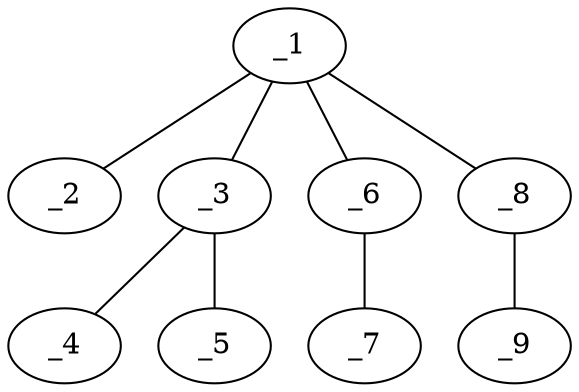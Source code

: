 graph molid671154 {
	_1	 [charge=0,
		chem=6,
		symbol="P  ",
		x="3.7321",
		y="-0.317"];
	_2	 [charge=0,
		chem=2,
		symbol="O  ",
		x="4.2321",
		y="-1.183"];
	_1 -- _2	 [valence=2];
	_3	 [charge=0,
		chem=1,
		symbol="C  ",
		x="4.5981",
		y="0.183"];
	_1 -- _3	 [valence=1];
	_6	 [charge=0,
		chem=1,
		symbol="C  ",
		x="2.866",
		y="-0.817"];
	_1 -- _6	 [valence=1];
	_8	 [charge=0,
		chem=1,
		symbol="C  ",
		x="3.2321",
		y="0.549"];
	_1 -- _8	 [valence=1];
	_4	 [charge=0,
		chem=7,
		symbol="Cl ",
		x="5.4641",
		y="-0.317"];
	_3 -- _4	 [valence=1];
	_5	 [charge=0,
		chem=7,
		symbol="Cl ",
		x="4.5981",
		y="1.183"];
	_3 -- _5	 [valence=1];
	_7	 [charge=0,
		chem=1,
		symbol="C  ",
		x=2,
		y="-0.317"];
	_6 -- _7	 [valence=1];
	_9	 [charge=0,
		chem=1,
		symbol="C  ",
		x="2.2321",
		y="0.549"];
	_8 -- _9	 [valence=1];
}
